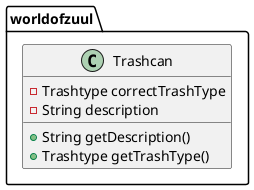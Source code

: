 @startuml
class worldofzuul.Trashcan {
- Trashtype correctTrashType
- String description
+ String getDescription()
+ Trashtype getTrashType()
}
@enduml